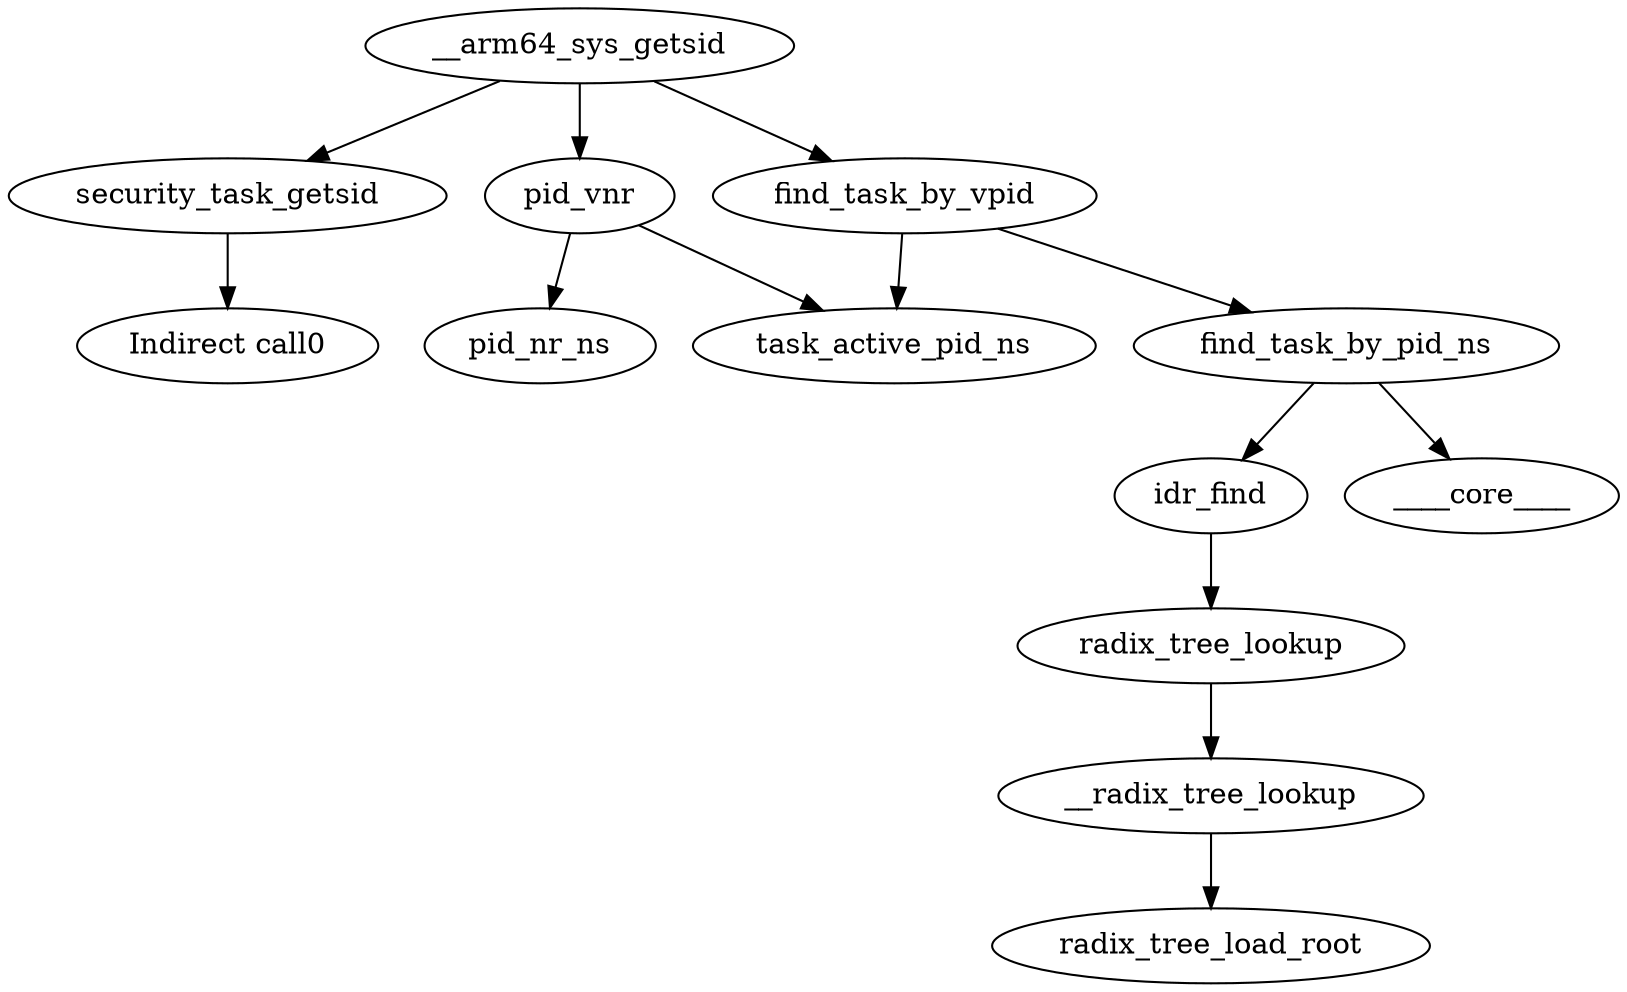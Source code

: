 digraph kerncollapsed {
    "security_task_getsid" [color="black"];
    "pid_vnr" [color="black"];
    "pid_nr_ns" [color="black"];
    "find_task_by_pid_ns" [color="black"];
    "idr_find" [color="black"];
    "radix_tree_lookup" [color="black"];
    "__arm64_sys_getsid" [color="black"];
    "task_active_pid_ns" [color="black"];
    "find_task_by_vpid" [color="black"];
    "Indirect call0" [color="black"];
    "__radix_tree_lookup" [color="black"];
    "radix_tree_load_root" [color="black"];
    "____core____" [color="kernel"];
    "security_task_getsid" -> "Indirect call0" [color="black"];
    "__arm64_sys_getsid" -> "find_task_by_vpid" [color="black"];
    "__arm64_sys_getsid" -> "security_task_getsid" [color="black"];
    "__arm64_sys_getsid" -> "pid_vnr" [color="black"];
    "pid_vnr" -> "task_active_pid_ns" [color="black"];
    "pid_vnr" -> "pid_nr_ns" [color="black"];
    "find_task_by_vpid" -> "task_active_pid_ns" [color="black"];
    "find_task_by_vpid" -> "find_task_by_pid_ns" [color="black"];
    "find_task_by_pid_ns" -> "____core____" [color="black"];
    "find_task_by_pid_ns" -> "idr_find" [color="black"];
    "idr_find" -> "radix_tree_lookup" [color="black"];
    "radix_tree_lookup" -> "__radix_tree_lookup" [color="black"];
    "__radix_tree_lookup" -> "radix_tree_load_root" [color="black"];
}

